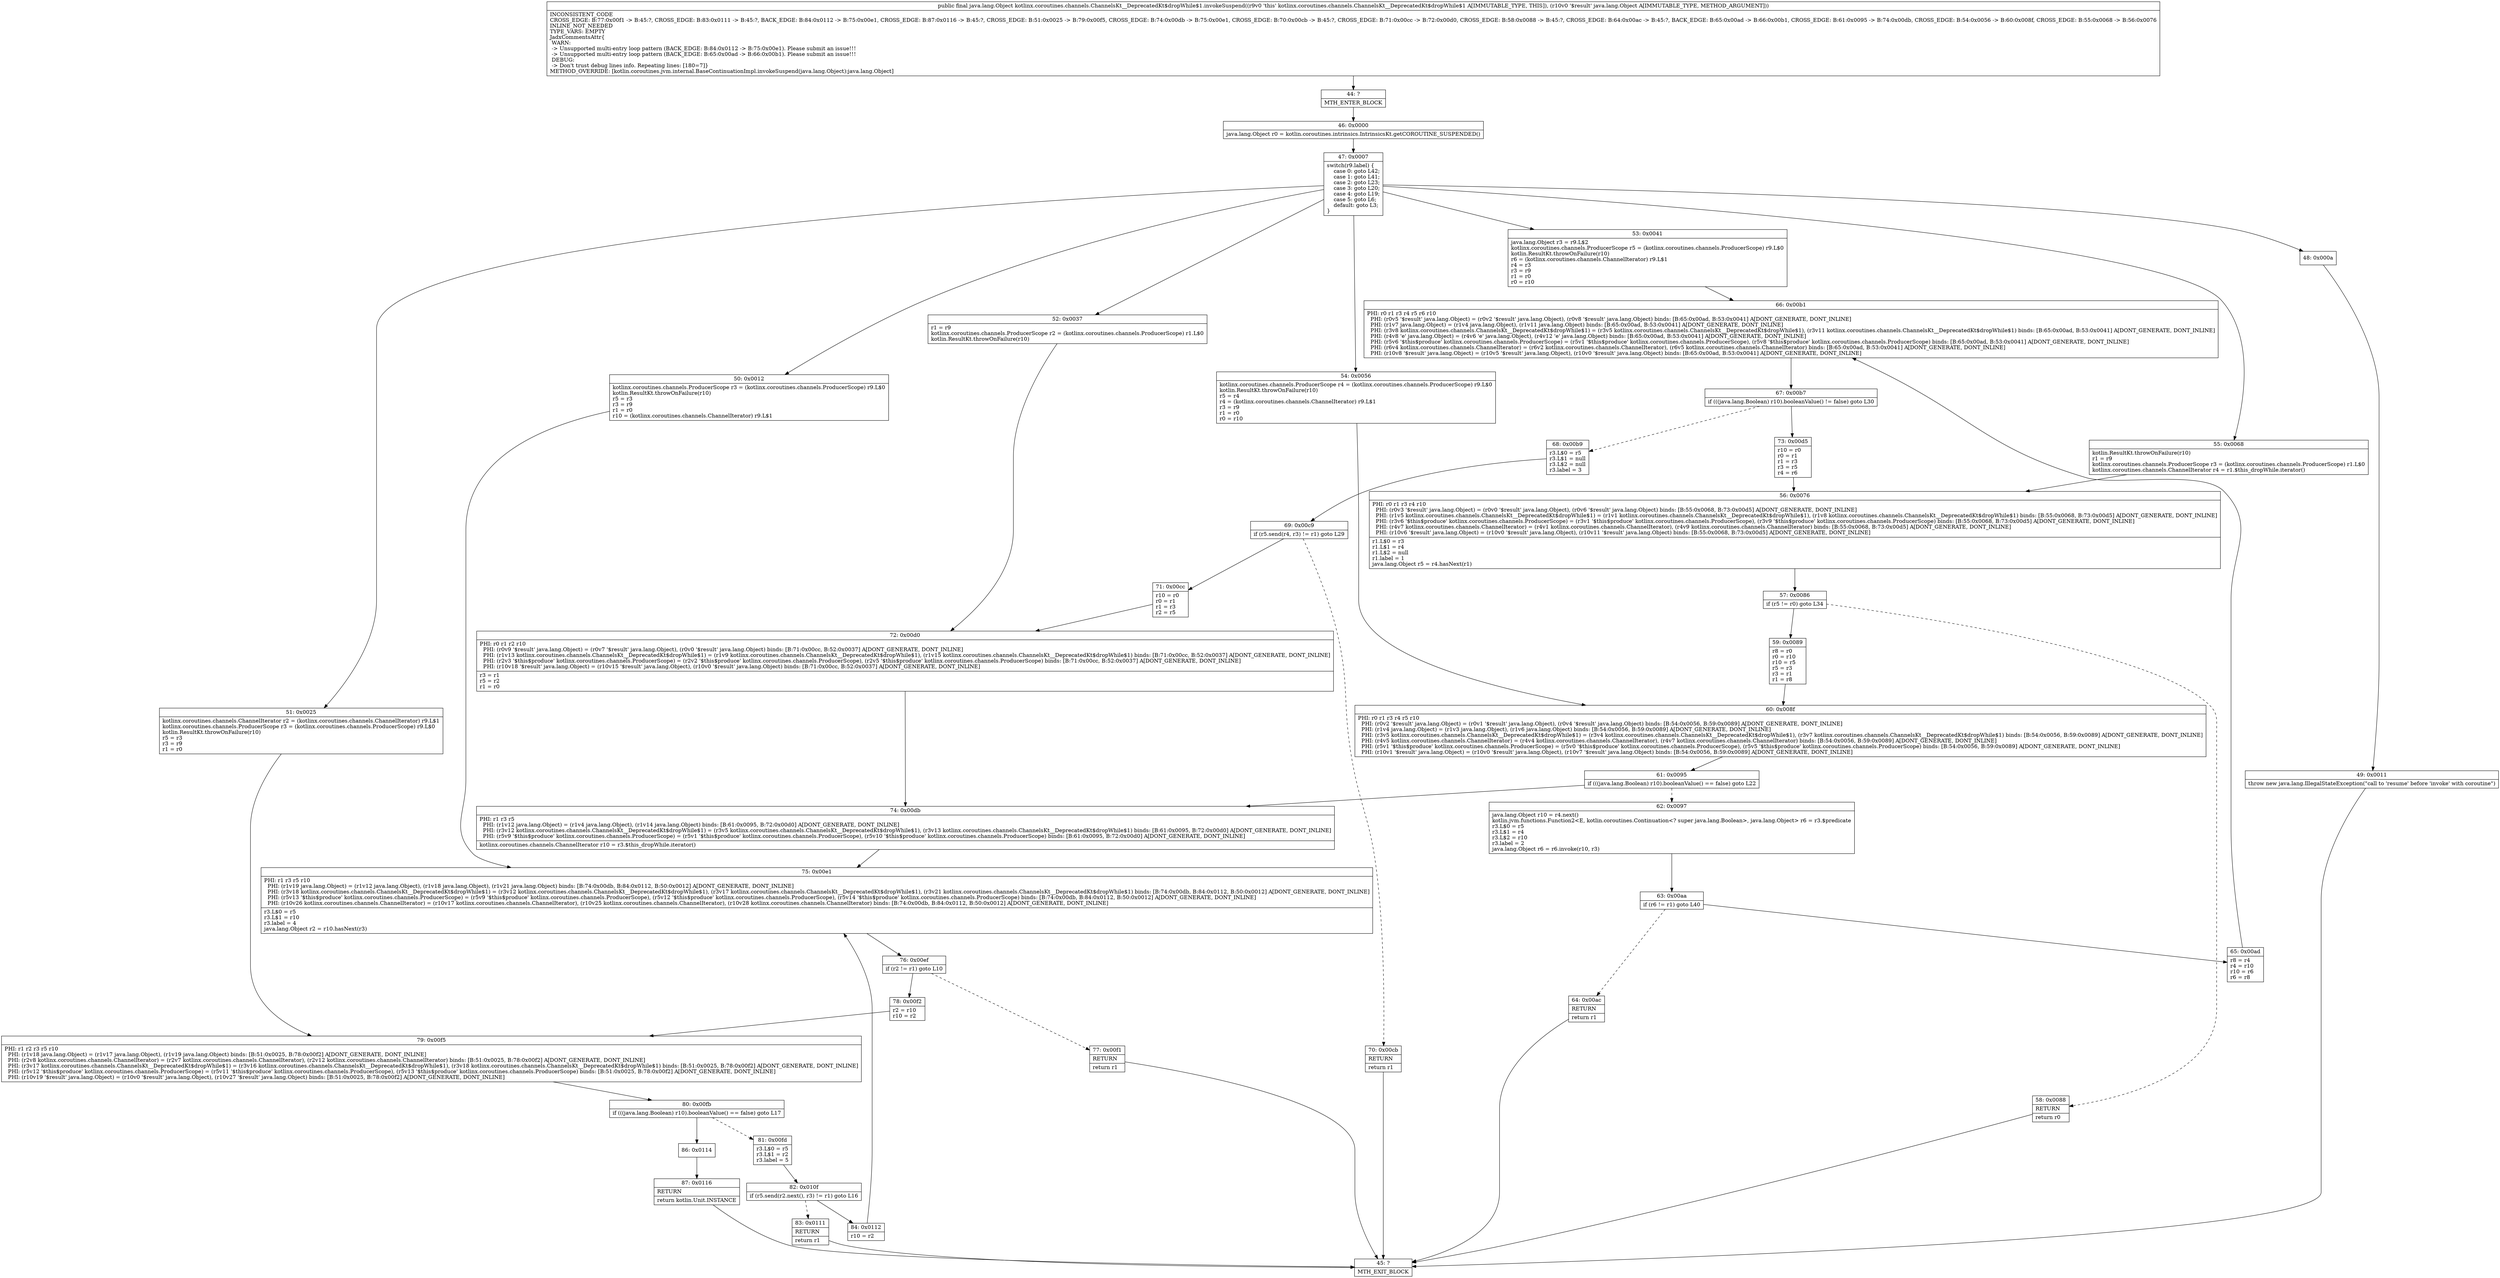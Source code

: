 digraph "CFG forkotlinx.coroutines.channels.ChannelsKt__DeprecatedKt$dropWhile$1.invokeSuspend(Ljava\/lang\/Object;)Ljava\/lang\/Object;" {
Node_44 [shape=record,label="{44\:\ ?|MTH_ENTER_BLOCK\l}"];
Node_46 [shape=record,label="{46\:\ 0x0000|java.lang.Object r0 = kotlin.coroutines.intrinsics.IntrinsicsKt.getCOROUTINE_SUSPENDED()\l}"];
Node_47 [shape=record,label="{47\:\ 0x0007|switch(r9.label) \{\l    case 0: goto L42;\l    case 1: goto L41;\l    case 2: goto L23;\l    case 3: goto L20;\l    case 4: goto L19;\l    case 5: goto L6;\l    default: goto L3;\l\}\l}"];
Node_48 [shape=record,label="{48\:\ 0x000a}"];
Node_49 [shape=record,label="{49\:\ 0x0011|throw new java.lang.IllegalStateException(\"call to 'resume' before 'invoke' with coroutine\")\l}"];
Node_45 [shape=record,label="{45\:\ ?|MTH_EXIT_BLOCK\l}"];
Node_50 [shape=record,label="{50\:\ 0x0012|kotlinx.coroutines.channels.ProducerScope r3 = (kotlinx.coroutines.channels.ProducerScope) r9.L$0\lkotlin.ResultKt.throwOnFailure(r10)\lr5 = r3\lr3 = r9\lr1 = r0\lr10 = (kotlinx.coroutines.channels.ChannelIterator) r9.L$1\l}"];
Node_75 [shape=record,label="{75\:\ 0x00e1|PHI: r1 r3 r5 r10 \l  PHI: (r1v19 java.lang.Object) = (r1v12 java.lang.Object), (r1v18 java.lang.Object), (r1v21 java.lang.Object) binds: [B:74:0x00db, B:84:0x0112, B:50:0x0012] A[DONT_GENERATE, DONT_INLINE]\l  PHI: (r3v18 kotlinx.coroutines.channels.ChannelsKt__DeprecatedKt$dropWhile$1) = (r3v12 kotlinx.coroutines.channels.ChannelsKt__DeprecatedKt$dropWhile$1), (r3v17 kotlinx.coroutines.channels.ChannelsKt__DeprecatedKt$dropWhile$1), (r3v21 kotlinx.coroutines.channels.ChannelsKt__DeprecatedKt$dropWhile$1) binds: [B:74:0x00db, B:84:0x0112, B:50:0x0012] A[DONT_GENERATE, DONT_INLINE]\l  PHI: (r5v13 '$this$produce' kotlinx.coroutines.channels.ProducerScope) = (r5v9 '$this$produce' kotlinx.coroutines.channels.ProducerScope), (r5v12 '$this$produce' kotlinx.coroutines.channels.ProducerScope), (r5v14 '$this$produce' kotlinx.coroutines.channels.ProducerScope) binds: [B:74:0x00db, B:84:0x0112, B:50:0x0012] A[DONT_GENERATE, DONT_INLINE]\l  PHI: (r10v26 kotlinx.coroutines.channels.ChannelIterator) = (r10v17 kotlinx.coroutines.channels.ChannelIterator), (r10v25 kotlinx.coroutines.channels.ChannelIterator), (r10v28 kotlinx.coroutines.channels.ChannelIterator) binds: [B:74:0x00db, B:84:0x0112, B:50:0x0012] A[DONT_GENERATE, DONT_INLINE]\l|r3.L$0 = r5\lr3.L$1 = r10\lr3.label = 4\ljava.lang.Object r2 = r10.hasNext(r3)\l}"];
Node_76 [shape=record,label="{76\:\ 0x00ef|if (r2 != r1) goto L10\l}"];
Node_77 [shape=record,label="{77\:\ 0x00f1|RETURN\l|return r1\l}"];
Node_78 [shape=record,label="{78\:\ 0x00f2|r2 = r10\lr10 = r2\l}"];
Node_79 [shape=record,label="{79\:\ 0x00f5|PHI: r1 r2 r3 r5 r10 \l  PHI: (r1v18 java.lang.Object) = (r1v17 java.lang.Object), (r1v19 java.lang.Object) binds: [B:51:0x0025, B:78:0x00f2] A[DONT_GENERATE, DONT_INLINE]\l  PHI: (r2v8 kotlinx.coroutines.channels.ChannelIterator) = (r2v7 kotlinx.coroutines.channels.ChannelIterator), (r2v12 kotlinx.coroutines.channels.ChannelIterator) binds: [B:51:0x0025, B:78:0x00f2] A[DONT_GENERATE, DONT_INLINE]\l  PHI: (r3v17 kotlinx.coroutines.channels.ChannelsKt__DeprecatedKt$dropWhile$1) = (r3v16 kotlinx.coroutines.channels.ChannelsKt__DeprecatedKt$dropWhile$1), (r3v18 kotlinx.coroutines.channels.ChannelsKt__DeprecatedKt$dropWhile$1) binds: [B:51:0x0025, B:78:0x00f2] A[DONT_GENERATE, DONT_INLINE]\l  PHI: (r5v12 '$this$produce' kotlinx.coroutines.channels.ProducerScope) = (r5v11 '$this$produce' kotlinx.coroutines.channels.ProducerScope), (r5v13 '$this$produce' kotlinx.coroutines.channels.ProducerScope) binds: [B:51:0x0025, B:78:0x00f2] A[DONT_GENERATE, DONT_INLINE]\l  PHI: (r10v19 '$result' java.lang.Object) = (r10v0 '$result' java.lang.Object), (r10v27 '$result' java.lang.Object) binds: [B:51:0x0025, B:78:0x00f2] A[DONT_GENERATE, DONT_INLINE]\l}"];
Node_80 [shape=record,label="{80\:\ 0x00fb|if (((java.lang.Boolean) r10).booleanValue() == false) goto L17\l}"];
Node_81 [shape=record,label="{81\:\ 0x00fd|r3.L$0 = r5\lr3.L$1 = r2\lr3.label = 5\l}"];
Node_82 [shape=record,label="{82\:\ 0x010f|if (r5.send(r2.next(), r3) != r1) goto L16\l}"];
Node_83 [shape=record,label="{83\:\ 0x0111|RETURN\l|return r1\l}"];
Node_84 [shape=record,label="{84\:\ 0x0112|r10 = r2\l}"];
Node_86 [shape=record,label="{86\:\ 0x0114}"];
Node_87 [shape=record,label="{87\:\ 0x0116|RETURN\l|return kotlin.Unit.INSTANCE\l}"];
Node_51 [shape=record,label="{51\:\ 0x0025|kotlinx.coroutines.channels.ChannelIterator r2 = (kotlinx.coroutines.channels.ChannelIterator) r9.L$1\lkotlinx.coroutines.channels.ProducerScope r3 = (kotlinx.coroutines.channels.ProducerScope) r9.L$0\lkotlin.ResultKt.throwOnFailure(r10)\lr5 = r3\lr3 = r9\lr1 = r0\l}"];
Node_52 [shape=record,label="{52\:\ 0x0037|r1 = r9\lkotlinx.coroutines.channels.ProducerScope r2 = (kotlinx.coroutines.channels.ProducerScope) r1.L$0\lkotlin.ResultKt.throwOnFailure(r10)\l}"];
Node_72 [shape=record,label="{72\:\ 0x00d0|PHI: r0 r1 r2 r10 \l  PHI: (r0v9 '$result' java.lang.Object) = (r0v7 '$result' java.lang.Object), (r0v0 '$result' java.lang.Object) binds: [B:71:0x00cc, B:52:0x0037] A[DONT_GENERATE, DONT_INLINE]\l  PHI: (r1v13 kotlinx.coroutines.channels.ChannelsKt__DeprecatedKt$dropWhile$1) = (r1v9 kotlinx.coroutines.channels.ChannelsKt__DeprecatedKt$dropWhile$1), (r1v15 kotlinx.coroutines.channels.ChannelsKt__DeprecatedKt$dropWhile$1) binds: [B:71:0x00cc, B:52:0x0037] A[DONT_GENERATE, DONT_INLINE]\l  PHI: (r2v3 '$this$produce' kotlinx.coroutines.channels.ProducerScope) = (r2v2 '$this$produce' kotlinx.coroutines.channels.ProducerScope), (r2v5 '$this$produce' kotlinx.coroutines.channels.ProducerScope) binds: [B:71:0x00cc, B:52:0x0037] A[DONT_GENERATE, DONT_INLINE]\l  PHI: (r10v18 '$result' java.lang.Object) = (r10v15 '$result' java.lang.Object), (r10v0 '$result' java.lang.Object) binds: [B:71:0x00cc, B:52:0x0037] A[DONT_GENERATE, DONT_INLINE]\l|r3 = r1\lr5 = r2\lr1 = r0\l}"];
Node_74 [shape=record,label="{74\:\ 0x00db|PHI: r1 r3 r5 \l  PHI: (r1v12 java.lang.Object) = (r1v4 java.lang.Object), (r1v14 java.lang.Object) binds: [B:61:0x0095, B:72:0x00d0] A[DONT_GENERATE, DONT_INLINE]\l  PHI: (r3v12 kotlinx.coroutines.channels.ChannelsKt__DeprecatedKt$dropWhile$1) = (r3v5 kotlinx.coroutines.channels.ChannelsKt__DeprecatedKt$dropWhile$1), (r3v13 kotlinx.coroutines.channels.ChannelsKt__DeprecatedKt$dropWhile$1) binds: [B:61:0x0095, B:72:0x00d0] A[DONT_GENERATE, DONT_INLINE]\l  PHI: (r5v9 '$this$produce' kotlinx.coroutines.channels.ProducerScope) = (r5v1 '$this$produce' kotlinx.coroutines.channels.ProducerScope), (r5v10 '$this$produce' kotlinx.coroutines.channels.ProducerScope) binds: [B:61:0x0095, B:72:0x00d0] A[DONT_GENERATE, DONT_INLINE]\l|kotlinx.coroutines.channels.ChannelIterator r10 = r3.$this_dropWhile.iterator()\l}"];
Node_53 [shape=record,label="{53\:\ 0x0041|java.lang.Object r3 = r9.L$2\lkotlinx.coroutines.channels.ProducerScope r5 = (kotlinx.coroutines.channels.ProducerScope) r9.L$0\lkotlin.ResultKt.throwOnFailure(r10)\lr6 = (kotlinx.coroutines.channels.ChannelIterator) r9.L$1\lr4 = r3\lr3 = r9\lr1 = r0\lr0 = r10\l}"];
Node_66 [shape=record,label="{66\:\ 0x00b1|PHI: r0 r1 r3 r4 r5 r6 r10 \l  PHI: (r0v5 '$result' java.lang.Object) = (r0v2 '$result' java.lang.Object), (r0v8 '$result' java.lang.Object) binds: [B:65:0x00ad, B:53:0x0041] A[DONT_GENERATE, DONT_INLINE]\l  PHI: (r1v7 java.lang.Object) = (r1v4 java.lang.Object), (r1v11 java.lang.Object) binds: [B:65:0x00ad, B:53:0x0041] A[DONT_GENERATE, DONT_INLINE]\l  PHI: (r3v8 kotlinx.coroutines.channels.ChannelsKt__DeprecatedKt$dropWhile$1) = (r3v5 kotlinx.coroutines.channels.ChannelsKt__DeprecatedKt$dropWhile$1), (r3v11 kotlinx.coroutines.channels.ChannelsKt__DeprecatedKt$dropWhile$1) binds: [B:65:0x00ad, B:53:0x0041] A[DONT_GENERATE, DONT_INLINE]\l  PHI: (r4v8 'e' java.lang.Object) = (r4v6 'e' java.lang.Object), (r4v12 'e' java.lang.Object) binds: [B:65:0x00ad, B:53:0x0041] A[DONT_GENERATE, DONT_INLINE]\l  PHI: (r5v6 '$this$produce' kotlinx.coroutines.channels.ProducerScope) = (r5v1 '$this$produce' kotlinx.coroutines.channels.ProducerScope), (r5v8 '$this$produce' kotlinx.coroutines.channels.ProducerScope) binds: [B:65:0x00ad, B:53:0x0041] A[DONT_GENERATE, DONT_INLINE]\l  PHI: (r6v4 kotlinx.coroutines.channels.ChannelIterator) = (r6v2 kotlinx.coroutines.channels.ChannelIterator), (r6v5 kotlinx.coroutines.channels.ChannelIterator) binds: [B:65:0x00ad, B:53:0x0041] A[DONT_GENERATE, DONT_INLINE]\l  PHI: (r10v8 '$result' java.lang.Object) = (r10v5 '$result' java.lang.Object), (r10v0 '$result' java.lang.Object) binds: [B:65:0x00ad, B:53:0x0041] A[DONT_GENERATE, DONT_INLINE]\l}"];
Node_67 [shape=record,label="{67\:\ 0x00b7|if (((java.lang.Boolean) r10).booleanValue() != false) goto L30\l}"];
Node_68 [shape=record,label="{68\:\ 0x00b9|r3.L$0 = r5\lr3.L$1 = null\lr3.L$2 = null\lr3.label = 3\l}"];
Node_69 [shape=record,label="{69\:\ 0x00c9|if (r5.send(r4, r3) != r1) goto L29\l}"];
Node_70 [shape=record,label="{70\:\ 0x00cb|RETURN\l|return r1\l}"];
Node_71 [shape=record,label="{71\:\ 0x00cc|r10 = r0\lr0 = r1\lr1 = r3\lr2 = r5\l}"];
Node_73 [shape=record,label="{73\:\ 0x00d5|r10 = r0\lr0 = r1\lr1 = r3\lr3 = r5\lr4 = r6\l}"];
Node_56 [shape=record,label="{56\:\ 0x0076|PHI: r0 r1 r3 r4 r10 \l  PHI: (r0v3 '$result' java.lang.Object) = (r0v0 '$result' java.lang.Object), (r0v6 '$result' java.lang.Object) binds: [B:55:0x0068, B:73:0x00d5] A[DONT_GENERATE, DONT_INLINE]\l  PHI: (r1v5 kotlinx.coroutines.channels.ChannelsKt__DeprecatedKt$dropWhile$1) = (r1v1 kotlinx.coroutines.channels.ChannelsKt__DeprecatedKt$dropWhile$1), (r1v8 kotlinx.coroutines.channels.ChannelsKt__DeprecatedKt$dropWhile$1) binds: [B:55:0x0068, B:73:0x00d5] A[DONT_GENERATE, DONT_INLINE]\l  PHI: (r3v6 '$this$produce' kotlinx.coroutines.channels.ProducerScope) = (r3v1 '$this$produce' kotlinx.coroutines.channels.ProducerScope), (r3v9 '$this$produce' kotlinx.coroutines.channels.ProducerScope) binds: [B:55:0x0068, B:73:0x00d5] A[DONT_GENERATE, DONT_INLINE]\l  PHI: (r4v7 kotlinx.coroutines.channels.ChannelIterator) = (r4v1 kotlinx.coroutines.channels.ChannelIterator), (r4v9 kotlinx.coroutines.channels.ChannelIterator) binds: [B:55:0x0068, B:73:0x00d5] A[DONT_GENERATE, DONT_INLINE]\l  PHI: (r10v6 '$result' java.lang.Object) = (r10v0 '$result' java.lang.Object), (r10v11 '$result' java.lang.Object) binds: [B:55:0x0068, B:73:0x00d5] A[DONT_GENERATE, DONT_INLINE]\l|r1.L$0 = r3\lr1.L$1 = r4\lr1.L$2 = null\lr1.label = 1\ljava.lang.Object r5 = r4.hasNext(r1)\l}"];
Node_57 [shape=record,label="{57\:\ 0x0086|if (r5 != r0) goto L34\l}"];
Node_58 [shape=record,label="{58\:\ 0x0088|RETURN\l|return r0\l}"];
Node_59 [shape=record,label="{59\:\ 0x0089|r8 = r0\lr0 = r10\lr10 = r5\lr5 = r3\lr3 = r1\lr1 = r8\l}"];
Node_60 [shape=record,label="{60\:\ 0x008f|PHI: r0 r1 r3 r4 r5 r10 \l  PHI: (r0v2 '$result' java.lang.Object) = (r0v1 '$result' java.lang.Object), (r0v4 '$result' java.lang.Object) binds: [B:54:0x0056, B:59:0x0089] A[DONT_GENERATE, DONT_INLINE]\l  PHI: (r1v4 java.lang.Object) = (r1v3 java.lang.Object), (r1v6 java.lang.Object) binds: [B:54:0x0056, B:59:0x0089] A[DONT_GENERATE, DONT_INLINE]\l  PHI: (r3v5 kotlinx.coroutines.channels.ChannelsKt__DeprecatedKt$dropWhile$1) = (r3v4 kotlinx.coroutines.channels.ChannelsKt__DeprecatedKt$dropWhile$1), (r3v7 kotlinx.coroutines.channels.ChannelsKt__DeprecatedKt$dropWhile$1) binds: [B:54:0x0056, B:59:0x0089] A[DONT_GENERATE, DONT_INLINE]\l  PHI: (r4v5 kotlinx.coroutines.channels.ChannelIterator) = (r4v4 kotlinx.coroutines.channels.ChannelIterator), (r4v7 kotlinx.coroutines.channels.ChannelIterator) binds: [B:54:0x0056, B:59:0x0089] A[DONT_GENERATE, DONT_INLINE]\l  PHI: (r5v1 '$this$produce' kotlinx.coroutines.channels.ProducerScope) = (r5v0 '$this$produce' kotlinx.coroutines.channels.ProducerScope), (r5v5 '$this$produce' kotlinx.coroutines.channels.ProducerScope) binds: [B:54:0x0056, B:59:0x0089] A[DONT_GENERATE, DONT_INLINE]\l  PHI: (r10v1 '$result' java.lang.Object) = (r10v0 '$result' java.lang.Object), (r10v7 '$result' java.lang.Object) binds: [B:54:0x0056, B:59:0x0089] A[DONT_GENERATE, DONT_INLINE]\l}"];
Node_61 [shape=record,label="{61\:\ 0x0095|if (((java.lang.Boolean) r10).booleanValue() == false) goto L22\l}"];
Node_62 [shape=record,label="{62\:\ 0x0097|java.lang.Object r10 = r4.next()\lkotlin.jvm.functions.Function2\<E, kotlin.coroutines.Continuation\<? super java.lang.Boolean\>, java.lang.Object\> r6 = r3.$predicate\lr3.L$0 = r5\lr3.L$1 = r4\lr3.L$2 = r10\lr3.label = 2\ljava.lang.Object r6 = r6.invoke(r10, r3)\l}"];
Node_63 [shape=record,label="{63\:\ 0x00aa|if (r6 != r1) goto L40\l}"];
Node_64 [shape=record,label="{64\:\ 0x00ac|RETURN\l|return r1\l}"];
Node_65 [shape=record,label="{65\:\ 0x00ad|r8 = r4\lr4 = r10\lr10 = r6\lr6 = r8\l}"];
Node_54 [shape=record,label="{54\:\ 0x0056|kotlinx.coroutines.channels.ProducerScope r4 = (kotlinx.coroutines.channels.ProducerScope) r9.L$0\lkotlin.ResultKt.throwOnFailure(r10)\lr5 = r4\lr4 = (kotlinx.coroutines.channels.ChannelIterator) r9.L$1\lr3 = r9\lr1 = r0\lr0 = r10\l}"];
Node_55 [shape=record,label="{55\:\ 0x0068|kotlin.ResultKt.throwOnFailure(r10)\lr1 = r9\lkotlinx.coroutines.channels.ProducerScope r3 = (kotlinx.coroutines.channels.ProducerScope) r1.L$0\lkotlinx.coroutines.channels.ChannelIterator r4 = r1.$this_dropWhile.iterator()\l}"];
MethodNode[shape=record,label="{public final java.lang.Object kotlinx.coroutines.channels.ChannelsKt__DeprecatedKt$dropWhile$1.invokeSuspend((r9v0 'this' kotlinx.coroutines.channels.ChannelsKt__DeprecatedKt$dropWhile$1 A[IMMUTABLE_TYPE, THIS]), (r10v0 '$result' java.lang.Object A[IMMUTABLE_TYPE, METHOD_ARGUMENT]))  | INCONSISTENT_CODE\lCROSS_EDGE: B:77:0x00f1 \-\> B:45:?, CROSS_EDGE: B:83:0x0111 \-\> B:45:?, BACK_EDGE: B:84:0x0112 \-\> B:75:0x00e1, CROSS_EDGE: B:87:0x0116 \-\> B:45:?, CROSS_EDGE: B:51:0x0025 \-\> B:79:0x00f5, CROSS_EDGE: B:74:0x00db \-\> B:75:0x00e1, CROSS_EDGE: B:70:0x00cb \-\> B:45:?, CROSS_EDGE: B:71:0x00cc \-\> B:72:0x00d0, CROSS_EDGE: B:58:0x0088 \-\> B:45:?, CROSS_EDGE: B:64:0x00ac \-\> B:45:?, BACK_EDGE: B:65:0x00ad \-\> B:66:0x00b1, CROSS_EDGE: B:61:0x0095 \-\> B:74:0x00db, CROSS_EDGE: B:54:0x0056 \-\> B:60:0x008f, CROSS_EDGE: B:55:0x0068 \-\> B:56:0x0076\lINLINE_NOT_NEEDED\lTYPE_VARS: EMPTY\lJadxCommentsAttr\{\l WARN: \l \-\> Unsupported multi\-entry loop pattern (BACK_EDGE: B:84:0x0112 \-\> B:75:0x00e1). Please submit an issue!!!\l \-\> Unsupported multi\-entry loop pattern (BACK_EDGE: B:65:0x00ad \-\> B:66:0x00b1). Please submit an issue!!!\l DEBUG: \l \-\> Don't trust debug lines info. Repeating lines: [180=7]\}\lMETHOD_OVERRIDE: [kotlin.coroutines.jvm.internal.BaseContinuationImpl.invokeSuspend(java.lang.Object):java.lang.Object]\l}"];
MethodNode -> Node_44;Node_44 -> Node_46;
Node_46 -> Node_47;
Node_47 -> Node_48;
Node_47 -> Node_50;
Node_47 -> Node_51;
Node_47 -> Node_52;
Node_47 -> Node_53;
Node_47 -> Node_54;
Node_47 -> Node_55;
Node_48 -> Node_49;
Node_49 -> Node_45;
Node_50 -> Node_75;
Node_75 -> Node_76;
Node_76 -> Node_77[style=dashed];
Node_76 -> Node_78;
Node_77 -> Node_45;
Node_78 -> Node_79;
Node_79 -> Node_80;
Node_80 -> Node_81[style=dashed];
Node_80 -> Node_86;
Node_81 -> Node_82;
Node_82 -> Node_83[style=dashed];
Node_82 -> Node_84;
Node_83 -> Node_45;
Node_84 -> Node_75;
Node_86 -> Node_87;
Node_87 -> Node_45;
Node_51 -> Node_79;
Node_52 -> Node_72;
Node_72 -> Node_74;
Node_74 -> Node_75;
Node_53 -> Node_66;
Node_66 -> Node_67;
Node_67 -> Node_68[style=dashed];
Node_67 -> Node_73;
Node_68 -> Node_69;
Node_69 -> Node_70[style=dashed];
Node_69 -> Node_71;
Node_70 -> Node_45;
Node_71 -> Node_72;
Node_73 -> Node_56;
Node_56 -> Node_57;
Node_57 -> Node_58[style=dashed];
Node_57 -> Node_59;
Node_58 -> Node_45;
Node_59 -> Node_60;
Node_60 -> Node_61;
Node_61 -> Node_62[style=dashed];
Node_61 -> Node_74;
Node_62 -> Node_63;
Node_63 -> Node_64[style=dashed];
Node_63 -> Node_65;
Node_64 -> Node_45;
Node_65 -> Node_66;
Node_54 -> Node_60;
Node_55 -> Node_56;
}

